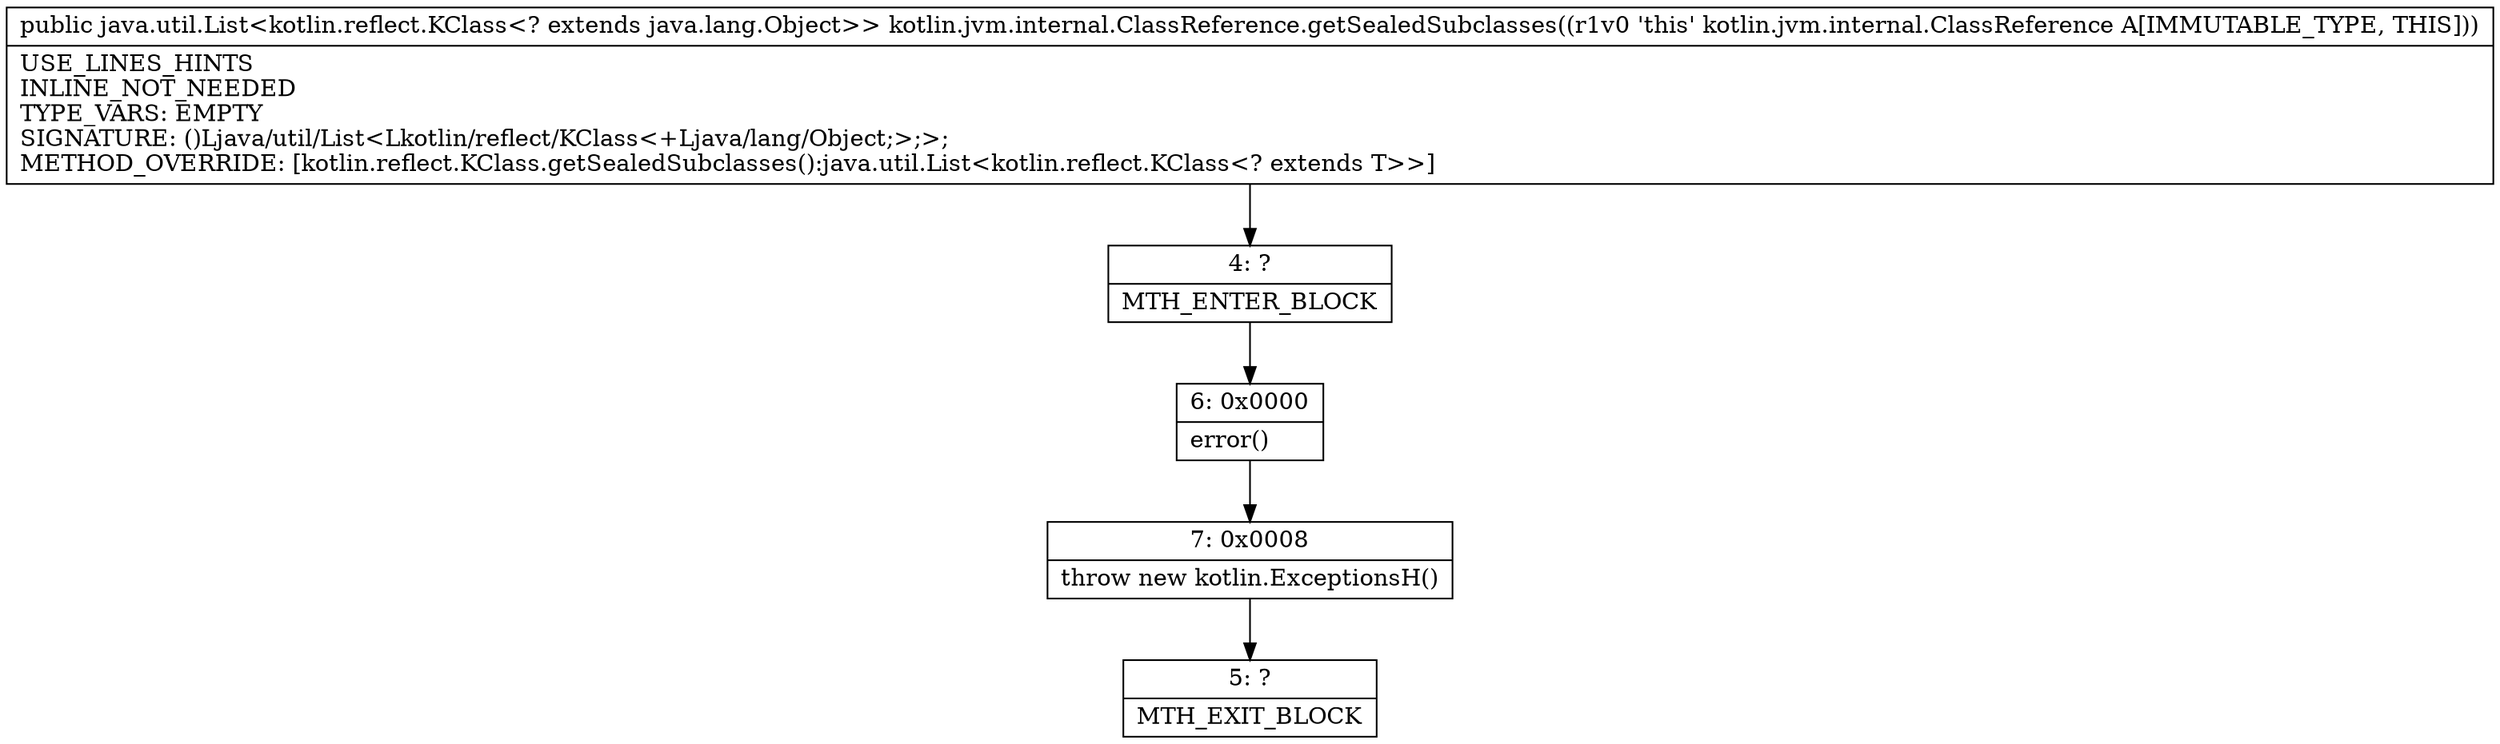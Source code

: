 digraph "CFG forkotlin.jvm.internal.ClassReference.getSealedSubclasses()Ljava\/util\/List;" {
Node_4 [shape=record,label="{4\:\ ?|MTH_ENTER_BLOCK\l}"];
Node_6 [shape=record,label="{6\:\ 0x0000|error()\l}"];
Node_7 [shape=record,label="{7\:\ 0x0008|throw new kotlin.ExceptionsH()\l}"];
Node_5 [shape=record,label="{5\:\ ?|MTH_EXIT_BLOCK\l}"];
MethodNode[shape=record,label="{public java.util.List\<kotlin.reflect.KClass\<? extends java.lang.Object\>\> kotlin.jvm.internal.ClassReference.getSealedSubclasses((r1v0 'this' kotlin.jvm.internal.ClassReference A[IMMUTABLE_TYPE, THIS]))  | USE_LINES_HINTS\lINLINE_NOT_NEEDED\lTYPE_VARS: EMPTY\lSIGNATURE: ()Ljava\/util\/List\<Lkotlin\/reflect\/KClass\<+Ljava\/lang\/Object;\>;\>;\lMETHOD_OVERRIDE: [kotlin.reflect.KClass.getSealedSubclasses():java.util.List\<kotlin.reflect.KClass\<? extends T\>\>]\l}"];
MethodNode -> Node_4;Node_4 -> Node_6;
Node_6 -> Node_7;
Node_7 -> Node_5;
}

